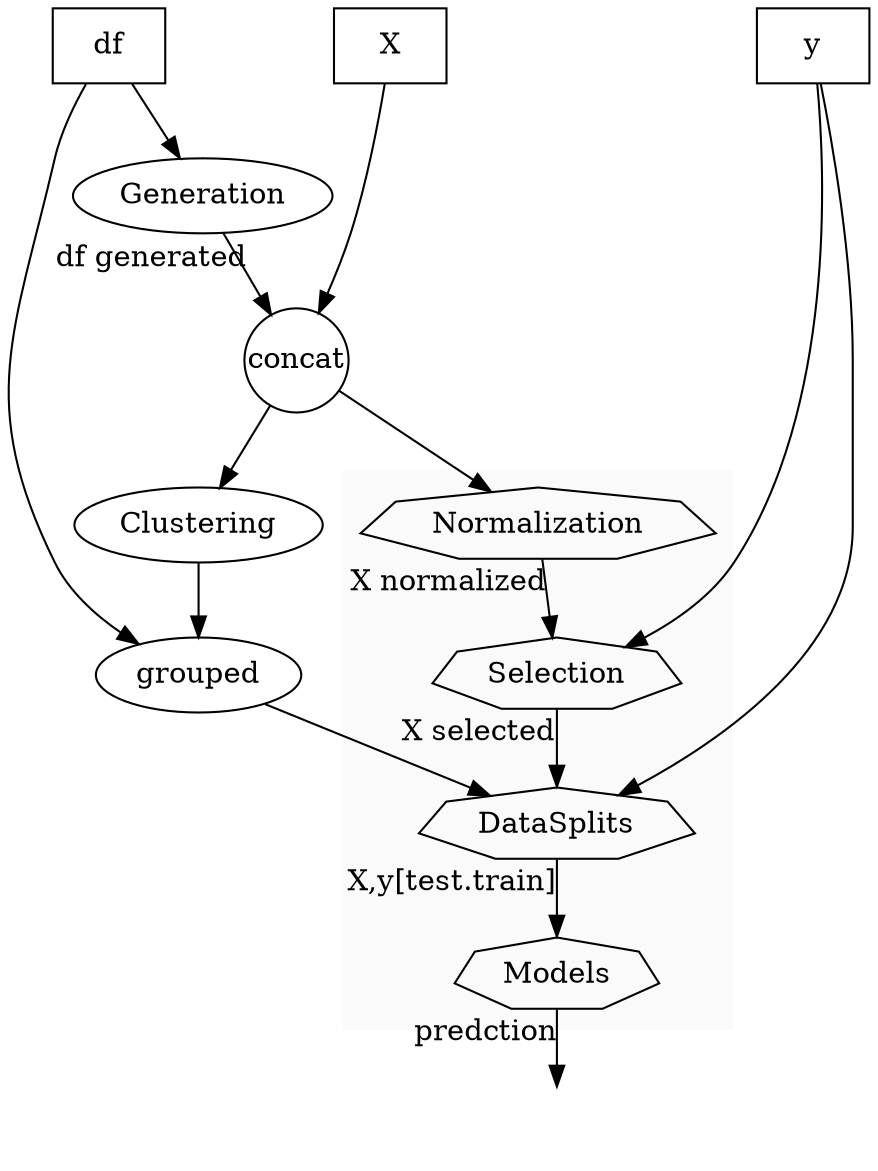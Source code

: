 digraph graphname {

subgraph cluster0 {
    style=filled;
    color=grey98;
    Normalization [shape=septagon]
    Selection [shape=septagon]
    DataSplits [shape=septagon]
    Models [shape=septagon]
}
//{rank = same; Normalization; Selection; DataSplits; Models;}

X [shape=box]
y [shape=box]
df [shape=box]
{rank = same; X; y; df;}

grouped [overlap=true]

df -> Generation
df -> grouped
X -> concat
y -> Selection
y -> DataSplits

concat [label="concat" shape=circle width=0.7 margin=0 ]
Generation -> concat [xlabel="df generated"]
concat -> Clustering
concat -> Normalization
Normalization -> Selection [xlabel="     X normalized"]
Selection -> DataSplits [xlabel="     X selected"]

Clustering -> grouped
grouped -> DataSplits 
DataSplits [lhead=grouped]

DataSplits -> Models [xlabel="     X,y[test.train]"]

Models -> Prediction [xlabel="     predction"]
Prediction [style=invis]

}
